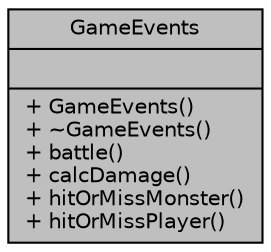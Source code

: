 digraph "GameEvents"
{
 // LATEX_PDF_SIZE
  edge [fontname="Helvetica",fontsize="10",labelfontname="Helvetica",labelfontsize="10"];
  node [fontname="Helvetica",fontsize="10",shape=record];
  Node1 [label="{GameEvents\n||+ GameEvents()\l+ ~GameEvents()\l+ battle()\l+ calcDamage()\l+ hitOrMissMonster()\l+ hitOrMissPlayer()\l}",height=0.2,width=0.4,color="black", fillcolor="grey75", style="filled", fontcolor="black",tooltip=" "];
}
